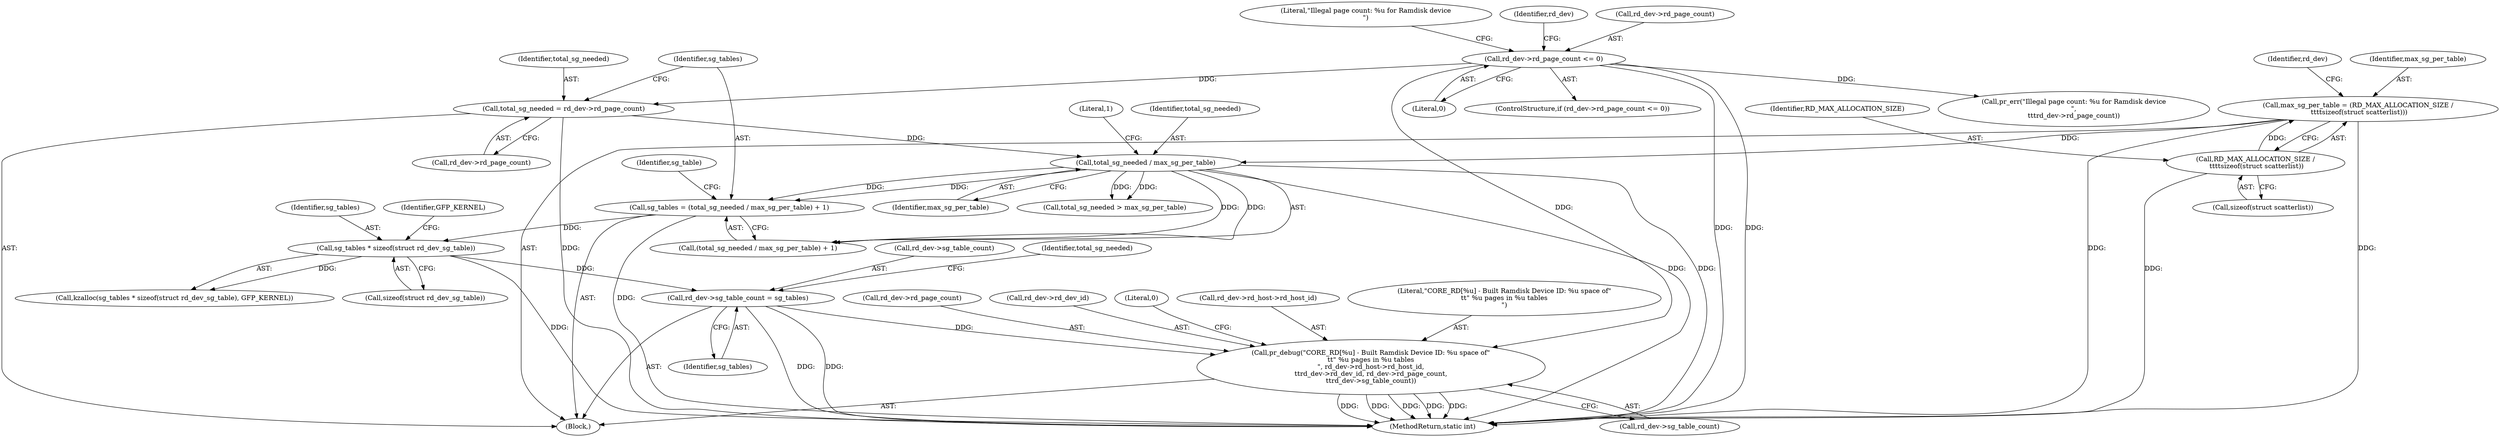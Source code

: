 digraph "1_linux_4442dc8a92b8f9ad8ee9e7f8438f4c04c03a22dc@pointer" {
"1000183" [label="(Call,rd_dev->sg_table_count = sg_tables)"];
"1000164" [label="(Call,sg_tables * sizeof(struct rd_dev_sg_table))"];
"1000154" [label="(Call,sg_tables = (total_sg_needed / max_sg_per_table) + 1)"];
"1000157" [label="(Call,total_sg_needed / max_sg_per_table)"];
"1000149" [label="(Call,total_sg_needed = rd_dev->rd_page_count)"];
"1000127" [label="(Call,rd_dev->rd_page_count <= 0)"];
"1000117" [label="(Call,max_sg_per_table = (RD_MAX_ALLOCATION_SIZE /\n \t\t\t\tsizeof(struct scatterlist)))"];
"1000119" [label="(Call,RD_MAX_ALLOCATION_SIZE /\n \t\t\t\tsizeof(struct scatterlist))"];
"1000295" [label="(Call,pr_debug(\"CORE_RD[%u] - Built Ramdisk Device ID: %u space of\"\n\t\t\" %u pages in %u tables\n\", rd_dev->rd_host->rd_host_id,\n\t\trd_dev->rd_dev_id, rd_dev->rd_page_count,\n\t\trd_dev->sg_table_count))"];
"1000157" [label="(Call,total_sg_needed / max_sg_per_table)"];
"1000134" [label="(Literal,\"Illegal page count: %u for Ramdisk device\n\")"];
"1000166" [label="(Call,sizeof(struct rd_dev_sg_table))"];
"1000160" [label="(Literal,1)"];
"1000184" [label="(Call,rd_dev->sg_table_count)"];
"1000151" [label="(Call,rd_dev->rd_page_count)"];
"1000117" [label="(Call,max_sg_per_table = (RD_MAX_ALLOCATION_SIZE /\n \t\t\t\tsizeof(struct scatterlist)))"];
"1000312" [label="(Literal,0)"];
"1000133" [label="(Call,pr_err(\"Illegal page count: %u for Ramdisk device\n\",\n\t\t\trd_dev->rd_page_count))"];
"1000165" [label="(Identifier,sg_tables)"];
"1000120" [label="(Identifier,RD_MAX_ALLOCATION_SIZE)"];
"1000127" [label="(Call,rd_dev->rd_page_count <= 0)"];
"1000144" [label="(Identifier,rd_dev)"];
"1000297" [label="(Call,rd_dev->rd_host->rd_host_id)"];
"1000189" [label="(Identifier,total_sg_needed)"];
"1000296" [label="(Literal,\"CORE_RD[%u] - Built Ramdisk Device ID: %u space of\"\n\t\t\" %u pages in %u tables\n\")"];
"1000295" [label="(Call,pr_debug(\"CORE_RD[%u] - Built Ramdisk Device ID: %u space of\"\n\t\t\" %u pages in %u tables\n\", rd_dev->rd_host->rd_host_id,\n\t\trd_dev->rd_dev_id, rd_dev->rd_page_count,\n\t\trd_dev->sg_table_count))"];
"1000187" [label="(Identifier,sg_tables)"];
"1000305" [label="(Call,rd_dev->rd_page_count)"];
"1000131" [label="(Literal,0)"];
"1000313" [label="(MethodReturn,static int)"];
"1000164" [label="(Call,sg_tables * sizeof(struct rd_dev_sg_table))"];
"1000163" [label="(Call,kzalloc(sg_tables * sizeof(struct rd_dev_sg_table), GFP_KERNEL))"];
"1000103" [label="(Block,)"];
"1000159" [label="(Identifier,max_sg_per_table)"];
"1000156" [label="(Call,(total_sg_needed / max_sg_per_table) + 1)"];
"1000302" [label="(Call,rd_dev->rd_dev_id)"];
"1000194" [label="(Call,total_sg_needed > max_sg_per_table)"];
"1000150" [label="(Identifier,total_sg_needed)"];
"1000118" [label="(Identifier,max_sg_per_table)"];
"1000158" [label="(Identifier,total_sg_needed)"];
"1000121" [label="(Call,sizeof(struct scatterlist))"];
"1000168" [label="(Identifier,GFP_KERNEL)"];
"1000119" [label="(Call,RD_MAX_ALLOCATION_SIZE /\n \t\t\t\tsizeof(struct scatterlist))"];
"1000129" [label="(Identifier,rd_dev)"];
"1000183" [label="(Call,rd_dev->sg_table_count = sg_tables)"];
"1000155" [label="(Identifier,sg_tables)"];
"1000162" [label="(Identifier,sg_table)"];
"1000149" [label="(Call,total_sg_needed = rd_dev->rd_page_count)"];
"1000126" [label="(ControlStructure,if (rd_dev->rd_page_count <= 0))"];
"1000308" [label="(Call,rd_dev->sg_table_count)"];
"1000154" [label="(Call,sg_tables = (total_sg_needed / max_sg_per_table) + 1)"];
"1000128" [label="(Call,rd_dev->rd_page_count)"];
"1000183" -> "1000103"  [label="AST: "];
"1000183" -> "1000187"  [label="CFG: "];
"1000184" -> "1000183"  [label="AST: "];
"1000187" -> "1000183"  [label="AST: "];
"1000189" -> "1000183"  [label="CFG: "];
"1000183" -> "1000313"  [label="DDG: "];
"1000183" -> "1000313"  [label="DDG: "];
"1000164" -> "1000183"  [label="DDG: "];
"1000183" -> "1000295"  [label="DDG: "];
"1000164" -> "1000163"  [label="AST: "];
"1000164" -> "1000166"  [label="CFG: "];
"1000165" -> "1000164"  [label="AST: "];
"1000166" -> "1000164"  [label="AST: "];
"1000168" -> "1000164"  [label="CFG: "];
"1000164" -> "1000313"  [label="DDG: "];
"1000164" -> "1000163"  [label="DDG: "];
"1000154" -> "1000164"  [label="DDG: "];
"1000154" -> "1000103"  [label="AST: "];
"1000154" -> "1000156"  [label="CFG: "];
"1000155" -> "1000154"  [label="AST: "];
"1000156" -> "1000154"  [label="AST: "];
"1000162" -> "1000154"  [label="CFG: "];
"1000154" -> "1000313"  [label="DDG: "];
"1000157" -> "1000154"  [label="DDG: "];
"1000157" -> "1000154"  [label="DDG: "];
"1000157" -> "1000156"  [label="AST: "];
"1000157" -> "1000159"  [label="CFG: "];
"1000158" -> "1000157"  [label="AST: "];
"1000159" -> "1000157"  [label="AST: "];
"1000160" -> "1000157"  [label="CFG: "];
"1000157" -> "1000313"  [label="DDG: "];
"1000157" -> "1000313"  [label="DDG: "];
"1000157" -> "1000156"  [label="DDG: "];
"1000157" -> "1000156"  [label="DDG: "];
"1000149" -> "1000157"  [label="DDG: "];
"1000117" -> "1000157"  [label="DDG: "];
"1000157" -> "1000194"  [label="DDG: "];
"1000157" -> "1000194"  [label="DDG: "];
"1000149" -> "1000103"  [label="AST: "];
"1000149" -> "1000151"  [label="CFG: "];
"1000150" -> "1000149"  [label="AST: "];
"1000151" -> "1000149"  [label="AST: "];
"1000155" -> "1000149"  [label="CFG: "];
"1000149" -> "1000313"  [label="DDG: "];
"1000127" -> "1000149"  [label="DDG: "];
"1000127" -> "1000126"  [label="AST: "];
"1000127" -> "1000131"  [label="CFG: "];
"1000128" -> "1000127"  [label="AST: "];
"1000131" -> "1000127"  [label="AST: "];
"1000134" -> "1000127"  [label="CFG: "];
"1000144" -> "1000127"  [label="CFG: "];
"1000127" -> "1000313"  [label="DDG: "];
"1000127" -> "1000313"  [label="DDG: "];
"1000127" -> "1000133"  [label="DDG: "];
"1000127" -> "1000295"  [label="DDG: "];
"1000117" -> "1000103"  [label="AST: "];
"1000117" -> "1000119"  [label="CFG: "];
"1000118" -> "1000117"  [label="AST: "];
"1000119" -> "1000117"  [label="AST: "];
"1000129" -> "1000117"  [label="CFG: "];
"1000117" -> "1000313"  [label="DDG: "];
"1000117" -> "1000313"  [label="DDG: "];
"1000119" -> "1000117"  [label="DDG: "];
"1000119" -> "1000121"  [label="CFG: "];
"1000120" -> "1000119"  [label="AST: "];
"1000121" -> "1000119"  [label="AST: "];
"1000119" -> "1000313"  [label="DDG: "];
"1000295" -> "1000103"  [label="AST: "];
"1000295" -> "1000308"  [label="CFG: "];
"1000296" -> "1000295"  [label="AST: "];
"1000297" -> "1000295"  [label="AST: "];
"1000302" -> "1000295"  [label="AST: "];
"1000305" -> "1000295"  [label="AST: "];
"1000308" -> "1000295"  [label="AST: "];
"1000312" -> "1000295"  [label="CFG: "];
"1000295" -> "1000313"  [label="DDG: "];
"1000295" -> "1000313"  [label="DDG: "];
"1000295" -> "1000313"  [label="DDG: "];
"1000295" -> "1000313"  [label="DDG: "];
"1000295" -> "1000313"  [label="DDG: "];
}
